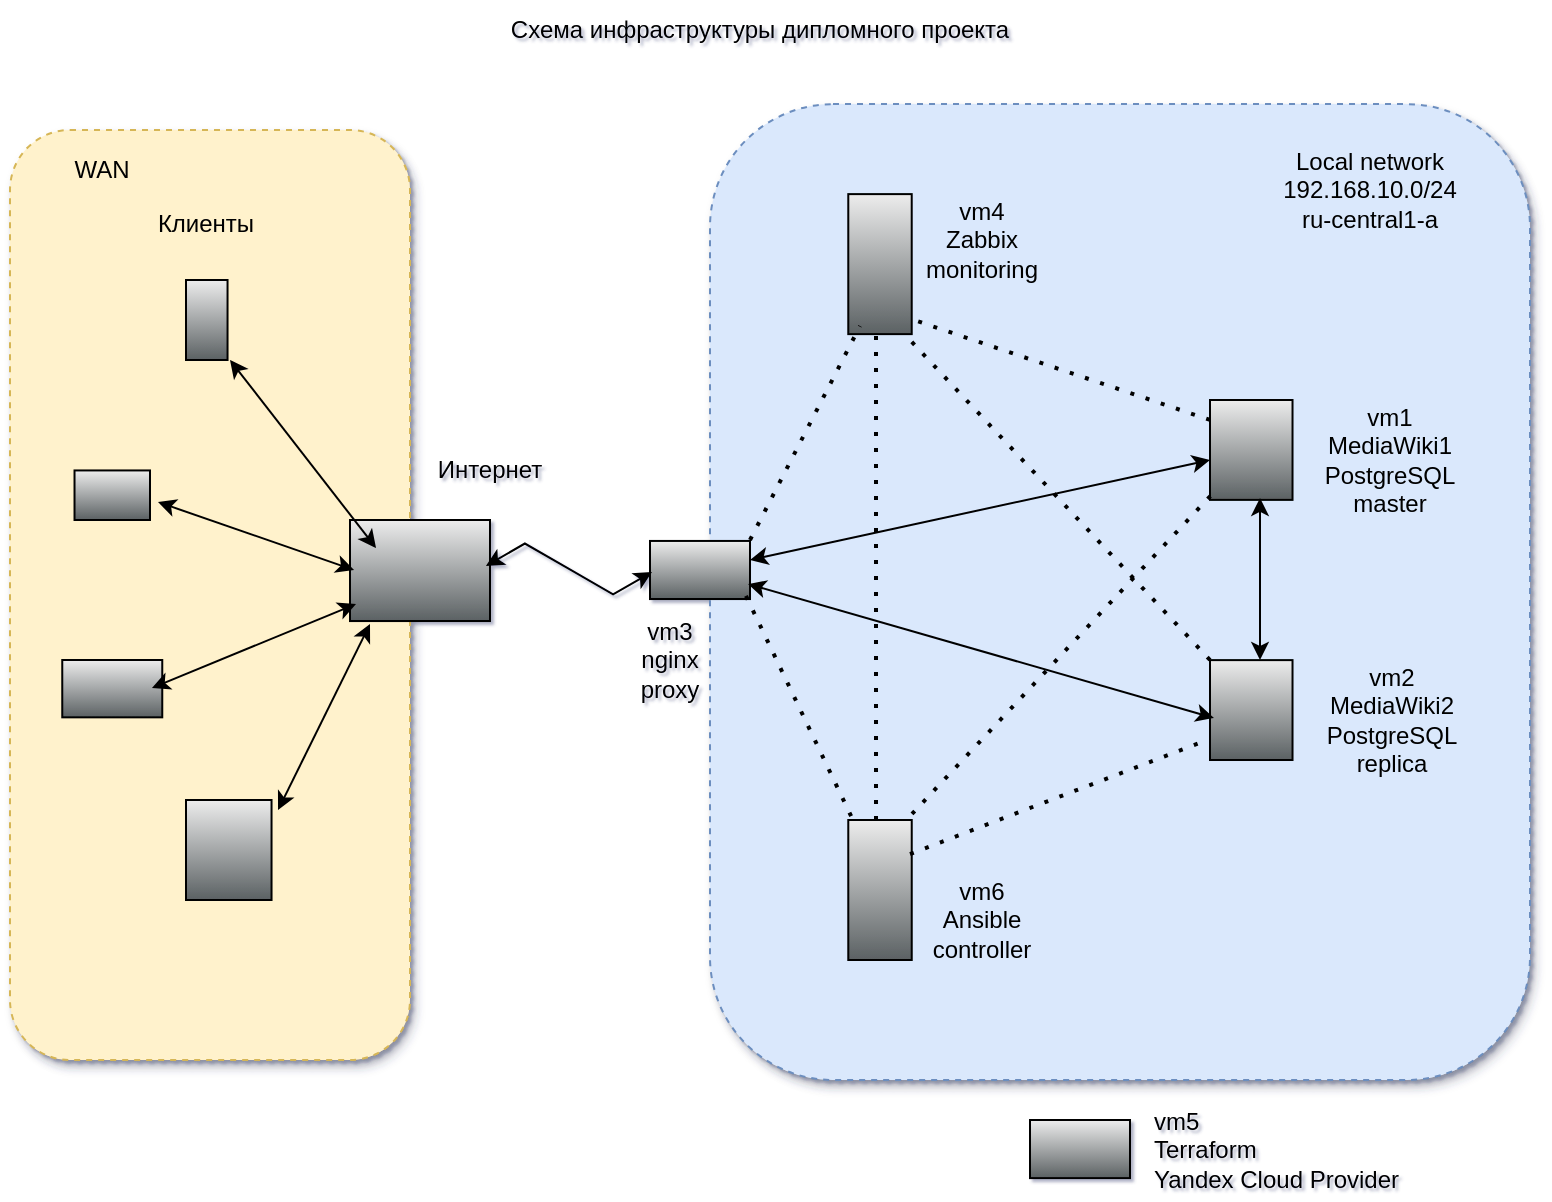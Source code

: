 <mxfile version="27.0.5">
  <diagram name="Страница — 1" id="n4EOcNhleGsmyqIuxVZn">
    <mxGraphModel dx="823" dy="634" grid="1" gridSize="10" guides="1" tooltips="1" connect="1" arrows="1" fold="1" page="1" pageScale="1" pageWidth="827" pageHeight="1169" background="#ffffff" math="0" shadow="1">
      <root>
        <mxCell id="0" />
        <mxCell id="1" parent="0" />
        <mxCell id="huxu8lk-1rCzmnSgE0Vo-41" value="" style="rounded=1;whiteSpace=wrap;html=1;shadow=1;fillColor=#dae8fc;dashed=1;strokeColor=#6c8ebf;" vertex="1" parent="1">
          <mxGeometry x="380" y="72.06" width="410" height="487.94" as="geometry" />
        </mxCell>
        <mxCell id="huxu8lk-1rCzmnSgE0Vo-40" value="" style="rounded=1;whiteSpace=wrap;html=1;dashed=1;shadow=1;fillColor=#fff2cc;glass=0;strokeColor=#d6b656;" vertex="1" parent="1">
          <mxGeometry x="30" y="85" width="200" height="465" as="geometry" />
        </mxCell>
        <mxCell id="huxu8lk-1rCzmnSgE0Vo-1" value="" style="fillColorStyles=neutralFill;neutralFill=#9DA6A8;shape=mxgraph.networks2.icon;aspect=fixed;fillColor=#EDEDED;strokeColor=#000000;gradientColor=#5B6163;network2IconShadow=1;network2bgFillColor=none;network2Icon=mxgraph.networks2.server;network2IconW=1.0;network2IconH=0.581;" vertex="1" parent="1">
          <mxGeometry x="350" y="290.47" width="50.005" height="29.06" as="geometry" />
        </mxCell>
        <mxCell id="huxu8lk-1rCzmnSgE0Vo-2" value="" style="shape=mxgraph.networks2.icon;aspect=fixed;fillColor=#EDEDED;strokeColor=#000000;gradientColor=#5B6163;network2IconShadow=1;network2bgFillColor=none;network2Icon=mxgraph.networks2.cloud;network2IconYOffset=-0.08;network2IconW=1.0;network2IconH=0.722;" vertex="1" parent="1">
          <mxGeometry x="200" y="280" width="70" height="50.53" as="geometry" />
        </mxCell>
        <mxCell id="huxu8lk-1rCzmnSgE0Vo-7" value="" style="shape=mxgraph.networks2.icon;aspect=fixed;fillColor=#EDEDED;strokeColor=#000000;gradientColor=#5B6163;network2IconShadow=1;network2bgFillColor=none;network2Icon=mxgraph.networks2.mobile_phone;network2IconXOffset=0.005;network2IconW=0.53;network2IconH=1.02;" vertex="1" parent="1">
          <mxGeometry x="118" y="160" width="20.77" height="40" as="geometry" />
        </mxCell>
        <mxCell id="huxu8lk-1rCzmnSgE0Vo-8" value="" style="shape=mxgraph.networks2.icon;aspect=fixed;fillColor=#EDEDED;strokeColor=#000000;gradientColor=#5B6163;network2IconShadow=1;network2bgFillColor=none;network2Icon=mxgraph.networks2.laptop;network2IconW=1;network2IconH=0.573;" vertex="1" parent="1">
          <mxGeometry x="56.13" y="350" width="50" height="28.67" as="geometry" />
        </mxCell>
        <mxCell id="huxu8lk-1rCzmnSgE0Vo-9" value="" style="shape=mxgraph.networks2.icon;aspect=fixed;fillColor=#EDEDED;strokeColor=#000000;gradientColor=#5B6163;network2IconShadow=1;network2bgFillColor=none;network2Icon=mxgraph.networks2.terminal;network2IconW=0.855;network2IconH=1;" vertex="1" parent="1">
          <mxGeometry x="118" y="420" width="42.77" height="50" as="geometry" />
        </mxCell>
        <mxCell id="huxu8lk-1rCzmnSgE0Vo-10" value="" style="shape=mxgraph.networks2.icon;aspect=fixed;fillColor=#EDEDED;strokeColor=#000000;gradientColor=#5B6163;network2IconShadow=1;network2bgFillColor=none;network2Icon=mxgraph.networks2.data_management;network2IconW=0.825;network2IconH=0.999;" vertex="1" parent="1">
          <mxGeometry x="630" y="220" width="41.26" height="49.945" as="geometry" />
        </mxCell>
        <mxCell id="huxu8lk-1rCzmnSgE0Vo-11" value="" style="shape=mxgraph.networks2.icon;aspect=fixed;fillColor=#EDEDED;strokeColor=#000000;gradientColor=#5B6163;network2IconShadow=1;network2bgFillColor=none;network2Icon=mxgraph.networks2.data_management;network2IconW=0.825;network2IconH=0.999;" vertex="1" parent="1">
          <mxGeometry x="630" y="350.06" width="41.26" height="49.945" as="geometry" />
        </mxCell>
        <mxCell id="huxu8lk-1rCzmnSgE0Vo-12" value="" style="shape=mxgraph.networks2.icon;aspect=fixed;fillColor=#EDEDED;strokeColor=#000000;gradientColor=#5B6163;network2IconShadow=1;network2bgFillColor=none;network2Icon=mxgraph.networks2.desktop_pc;network2IconXOffset=-0.003;network2IconYOffset=0.0;network2IconW=0.453;network2IconH=1.0;" vertex="1" parent="1">
          <mxGeometry x="449.14" y="117.06" width="31.72" height="70" as="geometry" />
        </mxCell>
        <mxCell id="huxu8lk-1rCzmnSgE0Vo-13" value="" style="shape=mxgraph.networks2.icon;aspect=fixed;fillColor=#EDEDED;strokeColor=#000000;gradientColor=#5B6163;network2IconShadow=1;network2bgFillColor=none;network2Icon=mxgraph.networks2.desktop_pc;network2IconXOffset=-0.003;network2IconYOffset=0.0;network2IconW=0.453;network2IconH=1.0;" vertex="1" parent="1">
          <mxGeometry x="449.14" y="430" width="31.73" height="70" as="geometry" />
        </mxCell>
        <mxCell id="huxu8lk-1rCzmnSgE0Vo-14" value="" style="shape=mxgraph.networks2.icon;aspect=fixed;fillColor=#EDEDED;strokeColor=#000000;gradientColor=#5B6163;network2IconShadow=1;network2bgFillColor=none;network2Icon=mxgraph.networks2.tablet;network2IconW=1;network2IconH=0.657;" vertex="1" parent="1">
          <mxGeometry x="62.26" y="255.22" width="37.74" height="24.78" as="geometry" />
        </mxCell>
        <mxCell id="huxu8lk-1rCzmnSgE0Vo-17" value="" style="endArrow=classic;startArrow=classic;html=1;rounded=0;entryX=0.02;entryY=0.534;entryDx=0;entryDy=0;entryPerimeter=0;exitX=0.971;exitY=0.455;exitDx=0;exitDy=0;exitPerimeter=0;edgeStyle=isometricEdgeStyle;" edge="1" parent="1" source="huxu8lk-1rCzmnSgE0Vo-2" target="huxu8lk-1rCzmnSgE0Vo-1">
          <mxGeometry width="50" height="50" relative="1" as="geometry">
            <mxPoint x="400" y="350" as="sourcePoint" />
            <mxPoint x="450" y="300" as="targetPoint" />
          </mxGeometry>
        </mxCell>
        <mxCell id="huxu8lk-1rCzmnSgE0Vo-18" value="" style="endArrow=classic;startArrow=classic;html=1;rounded=0;elbow=vertical;exitX=0.186;exitY=0.277;exitDx=0;exitDy=0;exitPerimeter=0;" edge="1" parent="1" source="huxu8lk-1rCzmnSgE0Vo-2">
          <mxGeometry width="50" height="50" relative="1" as="geometry">
            <mxPoint x="220" y="290" as="sourcePoint" />
            <mxPoint x="140" y="200" as="targetPoint" />
          </mxGeometry>
        </mxCell>
        <mxCell id="huxu8lk-1rCzmnSgE0Vo-19" value="" style="endArrow=classic;startArrow=classic;html=1;rounded=0;elbow=vertical;entryX=1.106;entryY=0.637;entryDx=0;entryDy=0;entryPerimeter=0;exitX=0.029;exitY=0.495;exitDx=0;exitDy=0;exitPerimeter=0;" edge="1" parent="1" source="huxu8lk-1rCzmnSgE0Vo-2" target="huxu8lk-1rCzmnSgE0Vo-14">
          <mxGeometry width="50" height="50" relative="1" as="geometry">
            <mxPoint x="400" y="350" as="sourcePoint" />
            <mxPoint x="450" y="300" as="targetPoint" />
          </mxGeometry>
        </mxCell>
        <mxCell id="huxu8lk-1rCzmnSgE0Vo-20" value="" style="endArrow=classic;startArrow=classic;html=1;rounded=0;elbow=vertical;exitX=0.897;exitY=0.488;exitDx=0;exitDy=0;exitPerimeter=0;entryX=0.043;entryY=0.831;entryDx=0;entryDy=0;entryPerimeter=0;" edge="1" parent="1" source="huxu8lk-1rCzmnSgE0Vo-8" target="huxu8lk-1rCzmnSgE0Vo-2">
          <mxGeometry width="50" height="50" relative="1" as="geometry">
            <mxPoint x="400" y="350" as="sourcePoint" />
            <mxPoint x="450" y="300" as="targetPoint" />
          </mxGeometry>
        </mxCell>
        <mxCell id="huxu8lk-1rCzmnSgE0Vo-21" value="" style="endArrow=classic;startArrow=classic;html=1;rounded=0;elbow=vertical;exitX=1.076;exitY=0.1;exitDx=0;exitDy=0;exitPerimeter=0;" edge="1" parent="1" source="huxu8lk-1rCzmnSgE0Vo-9">
          <mxGeometry width="50" height="50" relative="1" as="geometry">
            <mxPoint x="400" y="350" as="sourcePoint" />
            <mxPoint x="210" y="332" as="targetPoint" />
          </mxGeometry>
        </mxCell>
        <mxCell id="huxu8lk-1rCzmnSgE0Vo-22" value="" style="endArrow=classic;startArrow=classic;html=1;rounded=0;elbow=vertical;entryX=0;entryY=0.601;entryDx=0;entryDy=0;entryPerimeter=0;exitX=1;exitY=0.328;exitDx=0;exitDy=0;exitPerimeter=0;" edge="1" parent="1" source="huxu8lk-1rCzmnSgE0Vo-1" target="huxu8lk-1rCzmnSgE0Vo-10">
          <mxGeometry width="50" height="50" relative="1" as="geometry">
            <mxPoint x="400" y="350" as="sourcePoint" />
            <mxPoint x="610" y="250" as="targetPoint" />
          </mxGeometry>
        </mxCell>
        <mxCell id="huxu8lk-1rCzmnSgE0Vo-23" value="" style="endArrow=classic;startArrow=classic;html=1;rounded=0;elbow=vertical;entryX=0.048;entryY=0.579;entryDx=0;entryDy=0;entryPerimeter=0;exitX=0.98;exitY=0.741;exitDx=0;exitDy=0;exitPerimeter=0;" edge="1" parent="1" source="huxu8lk-1rCzmnSgE0Vo-1" target="huxu8lk-1rCzmnSgE0Vo-11">
          <mxGeometry width="50" height="50" relative="1" as="geometry">
            <mxPoint x="400" y="350" as="sourcePoint" />
            <mxPoint x="450" y="300" as="targetPoint" />
          </mxGeometry>
        </mxCell>
        <mxCell id="huxu8lk-1rCzmnSgE0Vo-24" value="" style="endArrow=classic;startArrow=classic;html=1;rounded=0;elbow=vertical;entryX=0.606;entryY=0.981;entryDx=0;entryDy=0;entryPerimeter=0;" edge="1" parent="1" target="huxu8lk-1rCzmnSgE0Vo-10">
          <mxGeometry width="50" height="50" relative="1" as="geometry">
            <mxPoint x="655" y="350" as="sourcePoint" />
            <mxPoint x="450" y="300" as="targetPoint" />
          </mxGeometry>
        </mxCell>
        <mxCell id="huxu8lk-1rCzmnSgE0Vo-25" value="" style="endArrow=none;dashed=1;html=1;dashPattern=1 3;strokeWidth=2;rounded=0;elbow=vertical;entryX=0.185;entryY=0.942;entryDx=0;entryDy=0;entryPerimeter=0;" edge="1" parent="1" target="huxu8lk-1rCzmnSgE0Vo-12">
          <mxGeometry width="50" height="50" relative="1" as="geometry">
            <mxPoint x="400" y="290" as="sourcePoint" />
            <mxPoint x="450" y="300" as="targetPoint" />
          </mxGeometry>
        </mxCell>
        <mxCell id="huxu8lk-1rCzmnSgE0Vo-26" value="" style="endArrow=none;dashed=1;html=1;dashPattern=1 3;strokeWidth=2;rounded=0;elbow=vertical;entryX=0.059;entryY=-0.014;entryDx=0;entryDy=0;entryPerimeter=0;exitX=0.96;exitY=0.947;exitDx=0;exitDy=0;exitPerimeter=0;" edge="1" parent="1" source="huxu8lk-1rCzmnSgE0Vo-1" target="huxu8lk-1rCzmnSgE0Vo-13">
          <mxGeometry width="50" height="50" relative="1" as="geometry">
            <mxPoint x="400" y="350" as="sourcePoint" />
            <mxPoint x="450" y="300" as="targetPoint" />
          </mxGeometry>
        </mxCell>
        <mxCell id="huxu8lk-1rCzmnSgE0Vo-27" value="" style="endArrow=none;dashed=1;html=1;dashPattern=1 3;strokeWidth=2;rounded=0;elbow=vertical;entryX=0.437;entryY=1.013;entryDx=0;entryDy=0;entryPerimeter=0;exitX=0.437;exitY=0;exitDx=0;exitDy=0;exitPerimeter=0;" edge="1" parent="1" source="huxu8lk-1rCzmnSgE0Vo-13" target="huxu8lk-1rCzmnSgE0Vo-12">
          <mxGeometry width="50" height="50" relative="1" as="geometry">
            <mxPoint x="400" y="350" as="sourcePoint" />
            <mxPoint x="450" y="300" as="targetPoint" />
          </mxGeometry>
        </mxCell>
        <mxCell id="huxu8lk-1rCzmnSgE0Vo-28" value="" style="endArrow=none;dashed=1;html=1;dashPattern=1 3;strokeWidth=2;rounded=0;elbow=vertical;" edge="1" parent="1">
          <mxGeometry width="50" height="50" relative="1" as="geometry">
            <mxPoint x="630" y="350" as="sourcePoint" />
            <mxPoint x="480" y="190" as="targetPoint" />
          </mxGeometry>
        </mxCell>
        <mxCell id="huxu8lk-1rCzmnSgE0Vo-29" value="" style="endArrow=none;dashed=1;html=1;dashPattern=1 3;strokeWidth=2;rounded=0;elbow=vertical;exitX=0;exitY=0.2;exitDx=0;exitDy=0;exitPerimeter=0;" edge="1" parent="1" source="huxu8lk-1rCzmnSgE0Vo-10">
          <mxGeometry width="50" height="50" relative="1" as="geometry">
            <mxPoint x="400" y="350" as="sourcePoint" />
            <mxPoint x="482" y="180" as="targetPoint" />
          </mxGeometry>
        </mxCell>
        <mxCell id="huxu8lk-1rCzmnSgE0Vo-30" value="" style="endArrow=none;dashed=1;html=1;dashPattern=1 3;strokeWidth=2;rounded=0;elbow=vertical;entryX=0.073;entryY=0.901;entryDx=0;entryDy=0;entryPerimeter=0;exitX=1.004;exitY=-0.043;exitDx=0;exitDy=0;exitPerimeter=0;" edge="1" parent="1" source="huxu8lk-1rCzmnSgE0Vo-13" target="huxu8lk-1rCzmnSgE0Vo-10">
          <mxGeometry width="50" height="50" relative="1" as="geometry">
            <mxPoint x="400" y="350" as="sourcePoint" />
            <mxPoint x="450" y="300" as="targetPoint" />
          </mxGeometry>
        </mxCell>
        <mxCell id="huxu8lk-1rCzmnSgE0Vo-31" value="" style="endArrow=none;dashed=1;html=1;dashPattern=1 3;strokeWidth=2;rounded=0;elbow=vertical;entryX=-0.097;entryY=0.82;entryDx=0;entryDy=0;entryPerimeter=0;exitX=0.973;exitY=0.243;exitDx=0;exitDy=0;exitPerimeter=0;" edge="1" parent="1" source="huxu8lk-1rCzmnSgE0Vo-13" target="huxu8lk-1rCzmnSgE0Vo-11">
          <mxGeometry width="50" height="50" relative="1" as="geometry">
            <mxPoint x="400" y="350" as="sourcePoint" />
            <mxPoint x="450" y="300" as="targetPoint" />
          </mxGeometry>
        </mxCell>
        <mxCell id="huxu8lk-1rCzmnSgE0Vo-32" value="vm4&lt;div&gt;Zabbix&lt;div&gt;monitoring&lt;/div&gt;&lt;/div&gt;" style="text;strokeColor=none;align=center;fillColor=none;html=1;verticalAlign=middle;whiteSpace=wrap;rounded=0;" vertex="1" parent="1">
          <mxGeometry x="480.87" y="120" width="70" height="40" as="geometry" />
        </mxCell>
        <mxCell id="huxu8lk-1rCzmnSgE0Vo-33" value="vm1&lt;div&gt;MediaWiki1&lt;div&gt;PostgreSQL&lt;/div&gt;&lt;div&gt;master&lt;/div&gt;&lt;/div&gt;" style="text;strokeColor=none;align=center;fillColor=none;html=1;verticalAlign=middle;whiteSpace=wrap;rounded=0;" vertex="1" parent="1">
          <mxGeometry x="680" y="219.9" width="80" height="60.1" as="geometry" />
        </mxCell>
        <mxCell id="huxu8lk-1rCzmnSgE0Vo-34" value="vm2&lt;div&gt;MediaWiki2&lt;div&gt;PostgreSQL&lt;/div&gt;&lt;div&gt;replica&lt;/div&gt;&lt;/div&gt;" style="text;strokeColor=none;align=center;fillColor=none;html=1;verticalAlign=middle;whiteSpace=wrap;rounded=0;" vertex="1" parent="1">
          <mxGeometry x="681.26" y="350.53" width="80" height="59.47" as="geometry" />
        </mxCell>
        <mxCell id="huxu8lk-1rCzmnSgE0Vo-35" value="vm6&lt;div&gt;Ansible&lt;div&gt;controller&lt;/div&gt;&lt;/div&gt;" style="text;strokeColor=none;align=center;fillColor=none;html=1;verticalAlign=middle;whiteSpace=wrap;rounded=0;" vertex="1" parent="1">
          <mxGeometry x="480.87" y="460" width="70" height="40" as="geometry" />
        </mxCell>
        <mxCell id="huxu8lk-1rCzmnSgE0Vo-36" value="Интернет" style="text;strokeColor=none;align=center;fillColor=none;html=1;verticalAlign=middle;whiteSpace=wrap;rounded=0;" vertex="1" parent="1">
          <mxGeometry x="240" y="239.95" width="60" height="30" as="geometry" />
        </mxCell>
        <mxCell id="huxu8lk-1rCzmnSgE0Vo-37" value="Local network&lt;div&gt;192.168.10.0/24&lt;/div&gt;&lt;div&gt;ru-central1-a&lt;/div&gt;" style="text;strokeColor=none;align=center;fillColor=none;html=1;verticalAlign=middle;whiteSpace=wrap;rounded=0;" vertex="1" parent="1">
          <mxGeometry x="660" y="90" width="100" height="50" as="geometry" />
        </mxCell>
        <mxCell id="huxu8lk-1rCzmnSgE0Vo-38" value="Клиенты" style="text;strokeColor=none;align=center;fillColor=none;html=1;verticalAlign=middle;whiteSpace=wrap;rounded=0;" vertex="1" parent="1">
          <mxGeometry x="98.39" y="117.06" width="60" height="30" as="geometry" />
        </mxCell>
        <mxCell id="huxu8lk-1rCzmnSgE0Vo-39" value="vm3&lt;div&gt;nginx&lt;div&gt;proxy&lt;/div&gt;&lt;/div&gt;" style="text;strokeColor=none;align=center;fillColor=none;html=1;verticalAlign=middle;whiteSpace=wrap;rounded=0;" vertex="1" parent="1">
          <mxGeometry x="330" y="330.53" width="60" height="39.47" as="geometry" />
        </mxCell>
        <mxCell id="huxu8lk-1rCzmnSgE0Vo-42" value="WAN" style="text;strokeColor=none;align=center;fillColor=none;html=1;verticalAlign=middle;whiteSpace=wrap;rounded=0;" vertex="1" parent="1">
          <mxGeometry x="46.13" y="90" width="60" height="30" as="geometry" />
        </mxCell>
        <mxCell id="huxu8lk-1rCzmnSgE0Vo-43" value="Схема инфраструктуры дипломного проекта" style="text;strokeColor=none;align=center;fillColor=none;html=1;verticalAlign=middle;whiteSpace=wrap;rounded=0;" vertex="1" parent="1">
          <mxGeometry x="250" y="20" width="310" height="30" as="geometry" />
        </mxCell>
        <mxCell id="huxu8lk-1rCzmnSgE0Vo-44" value="" style="fillColorStyles=neutralFill;neutralFill=#9DA6A8;shape=mxgraph.networks2.icon;aspect=fixed;fillColor=#EDEDED;strokeColor=#000000;gradientColor=#5B6163;network2IconShadow=1;network2bgFillColor=none;network2Icon=mxgraph.networks2.server;network2IconW=1.0;network2IconH=0.581;" vertex="1" parent="1">
          <mxGeometry x="540" y="580" width="50.005" height="29.06" as="geometry" />
        </mxCell>
        <mxCell id="huxu8lk-1rCzmnSgE0Vo-45" value="vm5&lt;div&gt;Terraform&lt;/div&gt;&lt;div&gt;Yandex Cloud Provider&lt;/div&gt;" style="text;strokeColor=none;align=left;fillColor=none;html=1;verticalAlign=middle;whiteSpace=wrap;rounded=0;" vertex="1" parent="1">
          <mxGeometry x="600" y="574.53" width="140" height="40" as="geometry" />
        </mxCell>
      </root>
    </mxGraphModel>
  </diagram>
</mxfile>
